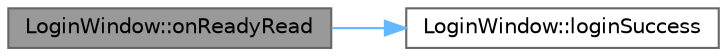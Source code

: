 digraph "LoginWindow::onReadyRead"
{
 // LATEX_PDF_SIZE
  bgcolor="transparent";
  edge [fontname=Helvetica,fontsize=10,labelfontname=Helvetica,labelfontsize=10];
  node [fontname=Helvetica,fontsize=10,shape=box,height=0.2,width=0.4];
  rankdir="LR";
  Node1 [id="Node000001",label="LoginWindow::onReadyRead",height=0.2,width=0.4,color="gray40", fillcolor="grey60", style="filled", fontcolor="black",tooltip="Слот для обработки данных, поступающих от сервера"];
  Node1 -> Node2 [id="edge1_Node000001_Node000002",color="steelblue1",style="solid",tooltip=" "];
  Node2 [id="Node000002",label="LoginWindow::loginSuccess",height=0.2,width=0.4,color="grey40", fillcolor="white", style="filled",URL="$class_login_window.html#aeb21e083fba451ba409785cb8c0889bd",tooltip="Сигнал, отправляемый при успешной авторизации"];
}

